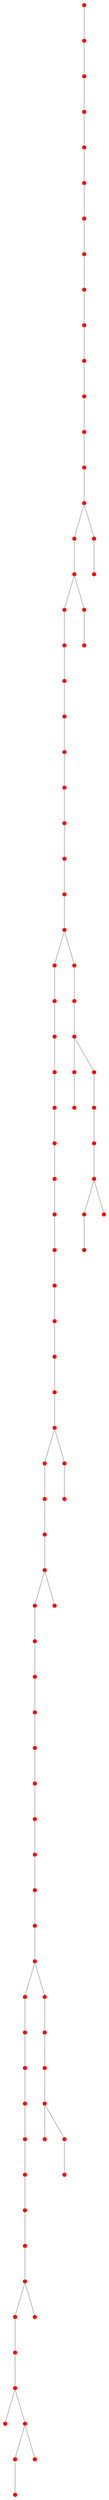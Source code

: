 graph {
	1 [color=red shape=point]
	4 [color=red shape=point]
	1 -- 4 [color=gray]
	6 [color=red shape=point]
	4 -- 6 [color=gray]
	0 [color=red shape=point]
	6 -- 0 [color=gray]
	3 [color=red shape=point]
	0 -- 3 [color=gray]
	9 [color=red shape=point]
	3 -- 9 [color=gray]
	7 [color=red shape=point]
	9 -- 7 [color=gray]
	10 [color=red shape=point]
	7 -- 10 [color=gray]
	11 [color=red shape=point]
	10 -- 11 [color=gray]
	15 [color=red shape=point]
	11 -- 15 [color=gray]
	16 [color=red shape=point]
	15 -- 16 [color=gray]
	19 [color=red shape=point]
	16 -- 19 [color=gray]
	17 [color=red shape=point]
	19 -- 17 [color=gray]
	13 [color=red shape=point]
	17 -- 13 [color=gray]
	5 [color=red shape=point]
	13 -- 5 [color=gray]
	24 [color=red shape=point]
	5 -- 24 [color=gray]
	22 [color=red shape=point]
	24 -- 22 [color=gray]
	18 [color=red shape=point]
	22 -- 18 [color=gray]
	21 [color=red shape=point]
	18 -- 21 [color=gray]
	26 [color=red shape=point]
	21 -- 26 [color=gray]
	29 [color=red shape=point]
	26 -- 29 [color=gray]
	27 [color=red shape=point]
	29 -- 27 [color=gray]
	41 [color=red shape=point]
	27 -- 41 [color=gray]
	43 [color=red shape=point]
	41 -- 43 [color=gray]
	40 [color=red shape=point]
	43 -- 40 [color=gray]
	39 [color=red shape=point]
	40 -- 39 [color=gray]
	38 [color=red shape=point]
	39 -- 38 [color=gray]
	46 [color=red shape=point]
	38 -- 46 [color=gray]
	42 [color=red shape=point]
	46 -- 42 [color=gray]
	44 [color=red shape=point]
	42 -- 44 [color=gray]
	55 [color=red shape=point]
	44 -- 55 [color=gray]
	65 [color=red shape=point]
	55 -- 65 [color=gray]
	64 [color=red shape=point]
	65 -- 64 [color=gray]
	62 [color=red shape=point]
	64 -- 62 [color=gray]
	63 [color=red shape=point]
	62 -- 63 [color=gray]
	56 [color=red shape=point]
	63 -- 56 [color=gray]
	50 [color=red shape=point]
	56 -- 50 [color=gray]
	51 [color=red shape=point]
	50 -- 51 [color=gray]
	52 [color=red shape=point]
	51 -- 52 [color=gray]
	49 [color=red shape=point]
	52 -- 49 [color=gray]
	47 [color=red shape=point]
	49 -- 47 [color=gray]
	54 [color=red shape=point]
	47 -- 54 [color=gray]
	58 [color=red shape=point]
	54 -- 58 [color=gray]
	57 [color=red shape=point]
	58 -- 57 [color=gray]
	59 [color=red shape=point]
	57 -- 59 [color=gray]
	61 [color=red shape=point]
	59 -- 61 [color=gray]
	72 [color=red shape=point]
	61 -- 72 [color=gray]
	81 [color=red shape=point]
	72 -- 81 [color=gray]
	80 [color=red shape=point]
	81 -- 80 [color=gray]
	86 [color=red shape=point]
	80 -- 86 [color=gray]
	82 [color=red shape=point]
	86 -- 82 [color=gray]
	83 [color=red shape=point]
	82 -- 83 [color=gray]
	77 [color=red shape=point]
	83 -- 77 [color=gray]
	75 [color=red shape=point]
	77 -- 75 [color=gray]
	74 [color=red shape=point]
	75 -- 74 [color=gray]
	73 [color=red shape=point]
	74 -- 73 [color=gray]
	76 [color=red shape=point]
	73 -- 76 [color=gray]
	79 [color=red shape=point]
	76 -- 79 [color=gray]
	78 [color=red shape=point]
	79 -- 78 [color=gray]
	84 [color=red shape=point]
	78 -- 84 [color=gray]
	87 [color=red shape=point]
	84 -- 87 [color=gray]
	90 [color=red shape=point]
	87 -- 90 [color=gray]
	91 [color=red shape=point]
	90 -- 91 [color=gray]
	97 [color=red shape=point]
	91 -- 97 [color=gray]
	99 [color=red shape=point]
	97 -- 99 [color=gray]
	95 [color=red shape=point]
	99 -- 95 [color=gray]
	96 [color=red shape=point]
	95 -- 96 [color=gray]
	88 [color=red shape=point]
	96 -- 88 [color=gray]
	85 [color=red shape=point]
	88 -- 85 [color=gray]
	89 [color=red shape=point]
	88 -- 89 [color=gray]
	94 [color=red shape=point]
	89 -- 94 [color=gray]
	93 [color=red shape=point]
	94 -- 93 [color=gray]
	92 [color=red shape=point]
	89 -- 92 [color=gray]
	98 [color=red shape=point]
	99 -- 98 [color=gray]
	66 [color=red shape=point]
	73 -- 66 [color=gray]
	69 [color=red shape=point]
	66 -- 69 [color=gray]
	70 [color=red shape=point]
	69 -- 70 [color=gray]
	71 [color=red shape=point]
	70 -- 71 [color=gray]
	67 [color=red shape=point]
	71 -- 67 [color=gray]
	68 [color=red shape=point]
	71 -- 68 [color=gray]
	60 [color=red shape=point]
	68 -- 60 [color=gray]
	53 [color=red shape=point]
	59 -- 53 [color=gray]
	48 [color=red shape=point]
	47 -- 48 [color=gray]
	45 [color=red shape=point]
	48 -- 45 [color=gray]
	37 [color=red shape=point]
	38 -- 37 [color=gray]
	33 [color=red shape=point]
	37 -- 33 [color=gray]
	34 [color=red shape=point]
	33 -- 34 [color=gray]
	35 [color=red shape=point]
	34 -- 35 [color=gray]
	36 [color=red shape=point]
	35 -- 36 [color=gray]
	28 [color=red shape=point]
	34 -- 28 [color=gray]
	32 [color=red shape=point]
	28 -- 32 [color=gray]
	23 [color=red shape=point]
	32 -- 23 [color=gray]
	25 [color=red shape=point]
	23 -- 25 [color=gray]
	30 [color=red shape=point]
	25 -- 30 [color=gray]
	31 [color=red shape=point]
	30 -- 31 [color=gray]
	20 [color=red shape=point]
	25 -- 20 [color=gray]
	12 [color=red shape=point]
	22 -- 12 [color=gray]
	14 [color=red shape=point]
	12 -- 14 [color=gray]
	8 [color=red shape=point]
	5 -- 8 [color=gray]
	2 [color=red shape=point]
	8 -- 2 [color=gray]
}

